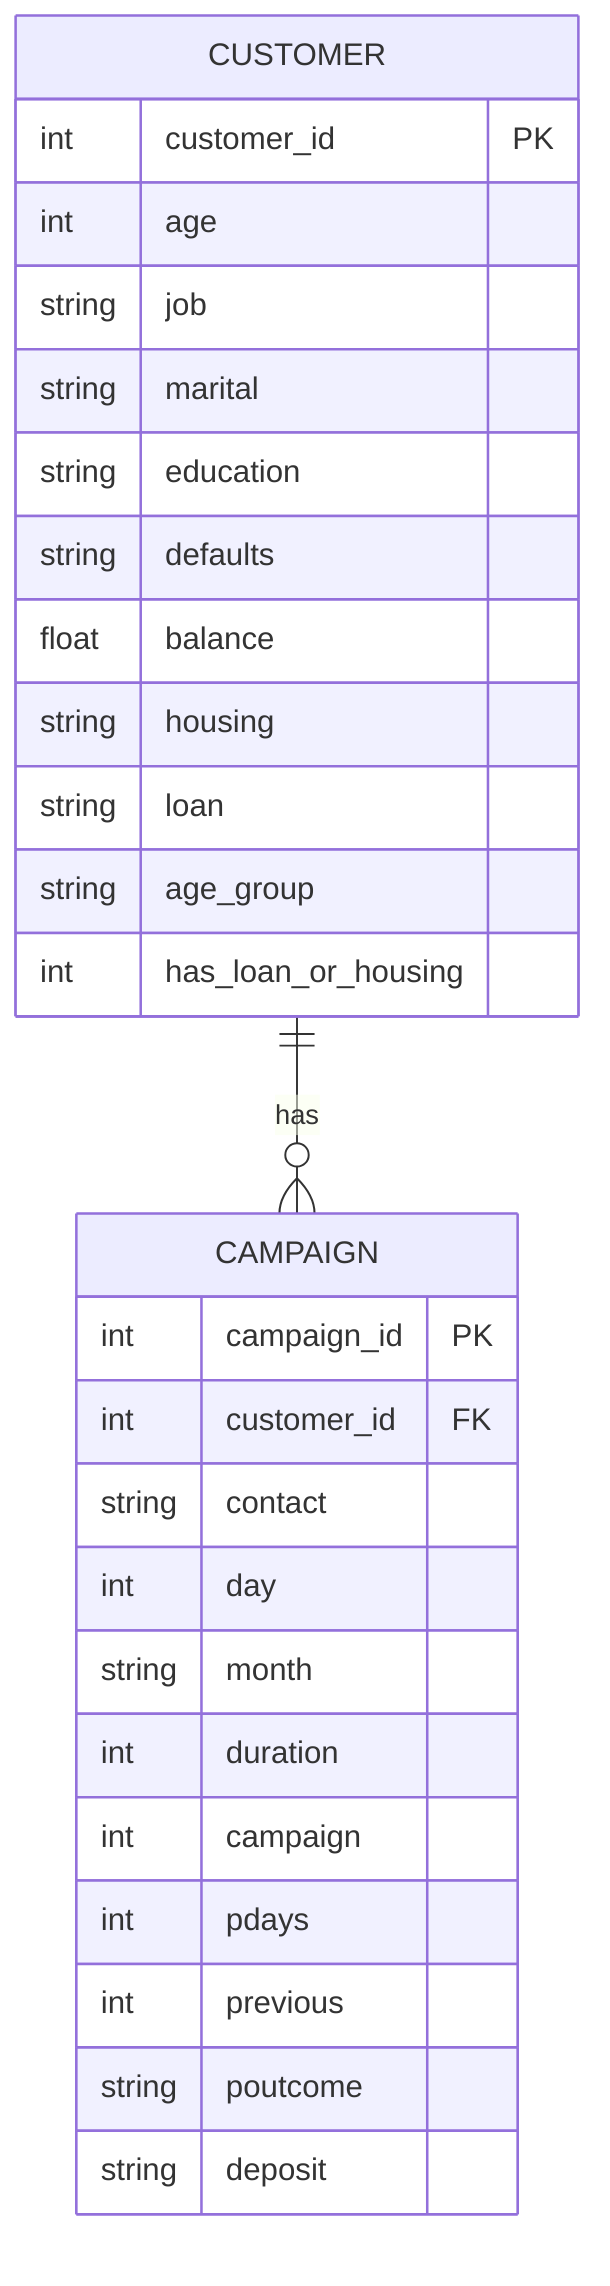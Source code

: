 erDiagram
    CUSTOMER {
        int customer_id PK
        int age
        string job
        string marital
        string education
        string defaults
        float balance
        string housing
        string loan
        string age_group
        int has_loan_or_housing
    }

    CAMPAIGN {
        int campaign_id PK
        int customer_id FK
        string contact
        int day
        string month
        int duration
        int campaign
        int pdays
        int previous
        string poutcome
        string deposit
    }

    CUSTOMER ||--o{ CAMPAIGN : has